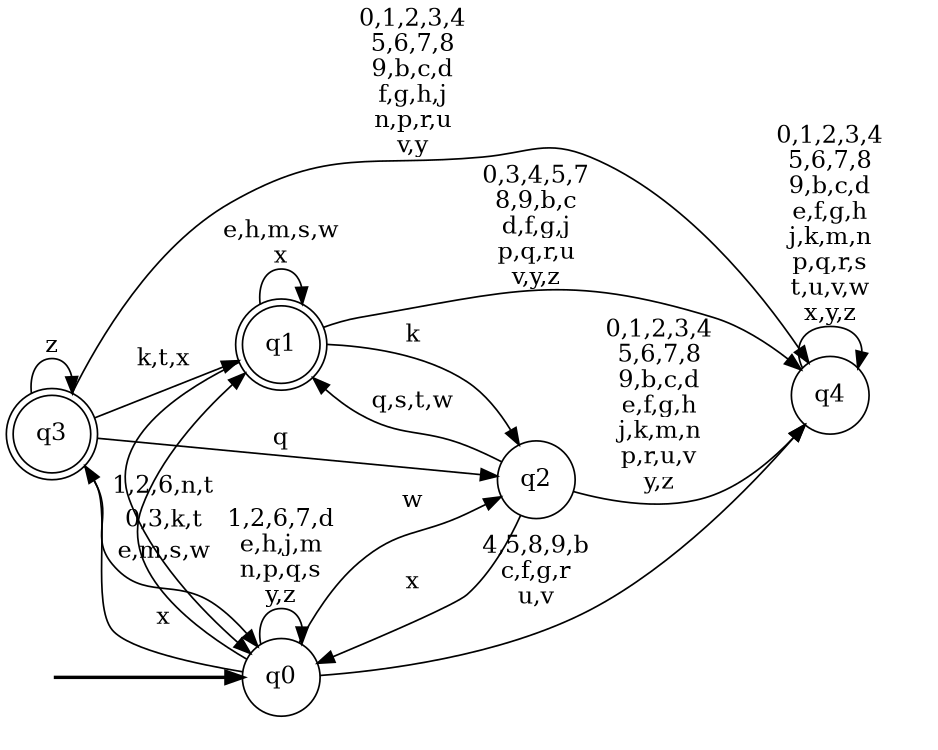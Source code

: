 digraph BlueStarA {
__start0 [style = invis, shape = none, label = "", width = 0, height = 0];

rankdir=LR;
size="8,5";

s0 [style="filled", color="black", fillcolor="white" shape="circle", label="q0"];
s1 [style="rounded,filled", color="black", fillcolor="white" shape="doublecircle", label="q1"];
s2 [style="filled", color="black", fillcolor="white" shape="circle", label="q2"];
s3 [style="rounded,filled", color="black", fillcolor="white" shape="doublecircle", label="q3"];
s4 [style="filled", color="black", fillcolor="white" shape="circle", label="q4"];
subgraph cluster_main { 
	graph [pad=".75", ranksep="0.15", nodesep="0.15"];
	 style=invis; 
	__start0 -> s0 [penwidth=2];
}
s0 -> s0 [label="1,2,6,7,d\ne,h,j,m\nn,p,q,s\ny,z"];
s0 -> s1 [label="0,3,k,t"];
s0 -> s2 [label="w"];
s0 -> s3 [label="x"];
s0 -> s4 [label="4,5,8,9,b\nc,f,g,r\nu,v"];
s1 -> s0 [label="1,2,6,n,t"];
s1 -> s1 [label="e,h,m,s,w\nx"];
s1 -> s2 [label="k"];
s1 -> s4 [label="0,3,4,5,7\n8,9,b,c\nd,f,g,j\np,q,r,u\nv,y,z"];
s2 -> s0 [label="x"];
s2 -> s1 [label="q,s,t,w"];
s2 -> s4 [label="0,1,2,3,4\n5,6,7,8\n9,b,c,d\ne,f,g,h\nj,k,m,n\np,r,u,v\ny,z"];
s3 -> s0 [label="e,m,s,w"];
s3 -> s1 [label="k,t,x"];
s3 -> s2 [label="q"];
s3 -> s3 [label="z"];
s3 -> s4 [label="0,1,2,3,4\n5,6,7,8\n9,b,c,d\nf,g,h,j\nn,p,r,u\nv,y"];
s4 -> s4 [label="0,1,2,3,4\n5,6,7,8\n9,b,c,d\ne,f,g,h\nj,k,m,n\np,q,r,s\nt,u,v,w\nx,y,z"];

}